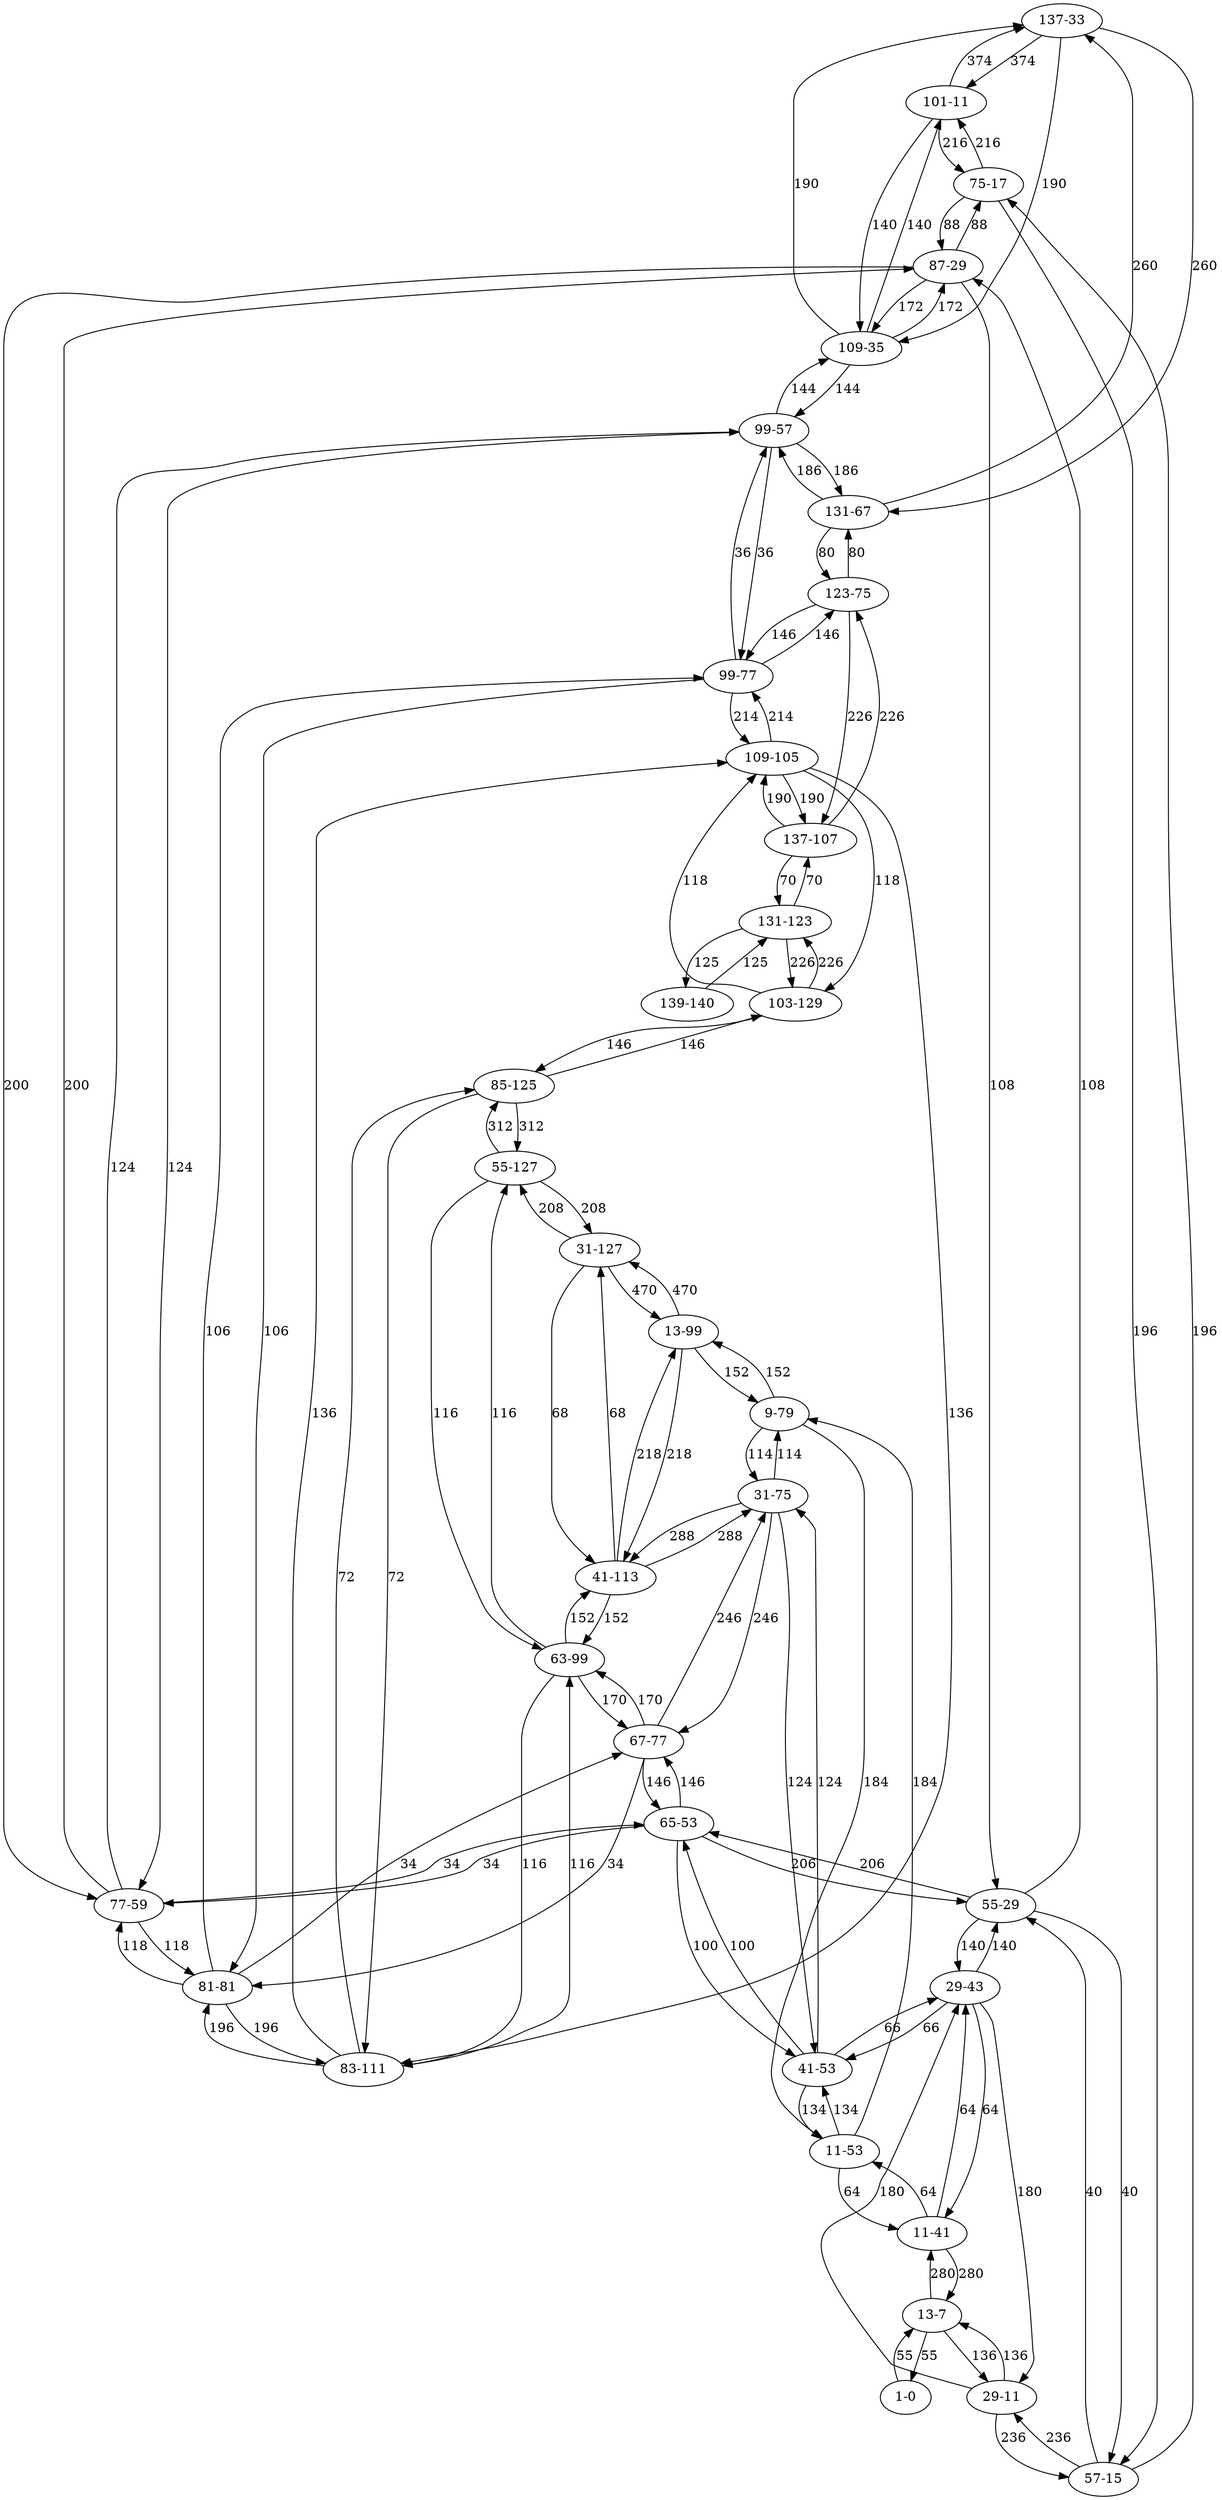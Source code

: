 digraph {
    "137-33" -> "101-11" [label="374"]
    "137-33" -> "131-67" [label="260"]
    "137-33" -> "109-35" [label="190"]
    "131-67" -> "123-75" [label="80"]
    "131-67" -> "99-57" [label="186"]
    "131-67" -> "137-33" [label="260"]
    "131-123" -> "139-140" [label="125"]
    "131-123" -> "137-107" [label="70"]
    "131-123" -> "103-129" [label="226"]
    "55-29" -> "65-53" [label="206"]
    "55-29" -> "57-15" [label="40"]
    "55-29" -> "87-29" [label="108"]
    "55-29" -> "29-43" [label="140"]
    "9-79" -> "31-75" [label="114"]
    "9-79" -> "13-99" [label="152"]
    "9-79" -> "11-53" [label="184"]
    "109-35" -> "101-11" [label="140"]
    "109-35" -> "137-33" [label="190"]
    "109-35" -> "99-57" [label="144"]
    "109-35" -> "87-29" [label="172"]
    "99-57" -> "77-59" [label="124"]
    "99-57" -> "109-35" [label="144"]
    "99-57" -> "99-77" [label="36"]
    "99-57" -> "131-67" [label="186"]
    "77-59" -> "87-29" [label="200"]
    "77-59" -> "99-57" [label="124"]
    "77-59" -> "65-53" [label="34"]
    "77-59" -> "81-81" [label="118"]
    "81-81" -> "67-77" [label="34"]
    "81-81" -> "77-59" [label="118"]
    "81-81" -> "99-77" [label="106"]
    "81-81" -> "83-111" [label="196"]
    "101-11" -> "75-17" [label="216"]
    "101-11" -> "137-33" [label="374"]
    "101-11" -> "109-35" [label="140"]
    "13-7" -> "1-0" [label="55"]
    "13-7" -> "11-41" [label="280"]
    "13-7" -> "29-11" [label="136"]
    "123-75" -> "137-107" [label="226"]
    "123-75" -> "99-77" [label="146"]
    "123-75" -> "131-67" [label="80"]
    "41-53" -> "11-53" [label="134"]
    "41-53" -> "31-75" [label="124"]
    "41-53" -> "65-53" [label="100"]
    "41-53" -> "29-43" [label="66"]
    "139-140" -> "131-123" [label="125"]
    "85-125" -> "103-129" [label="146"]
    "85-125" -> "55-127" [label="312"]
    "85-125" -> "83-111" [label="72"]
    "31-75" -> "41-53" [label="124"]
    "31-75" -> "41-113" [label="288"]
    "31-75" -> "9-79" [label="114"]
    "31-75" -> "67-77" [label="246"]
    "63-99" -> "55-127" [label="116"]
    "63-99" -> "83-111" [label="116"]
    "63-99" -> "41-113" [label="152"]
    "63-99" -> "67-77" [label="170"]
    "57-15" -> "55-29" [label="40"]
    "57-15" -> "75-17" [label="196"]
    "57-15" -> "29-11" [label="236"]
    "65-53" -> "67-77" [label="146"]
    "65-53" -> "41-53" [label="100"]
    "65-53" -> "77-59" [label="34"]
    "65-53" -> "55-29" [label="206"]
    "103-129" -> "131-123" [label="226"]
    "103-129" -> "85-125" [label="146"]
    "103-129" -> "109-105" [label="118"]
    "41-113" -> "63-99" [label="152"]
    "41-113" -> "31-127" [label="68"]
    "41-113" -> "31-75" [label="288"]
    "41-113" -> "13-99" [label="218"]
    "1-0" -> "13-7" [label="55"]
    "11-41" -> "11-53" [label="64"]
    "11-41" -> "29-43" [label="64"]
    "11-41" -> "13-7" [label="280"]
    "137-107" -> "109-105" [label="190"]
    "137-107" -> "131-123" [label="70"]
    "137-107" -> "123-75" [label="226"]
    "11-53" -> "41-53" [label="134"]
    "11-53" -> "9-79" [label="184"]
    "11-53" -> "11-41" [label="64"]
    "87-29" -> "75-17" [label="88"]
    "87-29" -> "109-35" [label="172"]
    "87-29" -> "77-59" [label="200"]
    "87-29" -> "55-29" [label="108"]
    "29-43" -> "29-11" [label="180"]
    "29-43" -> "11-41" [label="64"]
    "29-43" -> "41-53" [label="66"]
    "29-43" -> "55-29" [label="140"]
    "13-99" -> "41-113" [label="218"]
    "13-99" -> "9-79" [label="152"]
    "13-99" -> "31-127" [label="470"]
    "83-111" -> "85-125" [label="72"]
    "83-111" -> "81-81" [label="196"]
    "83-111" -> "63-99" [label="116"]
    "83-111" -> "109-105" [label="136"]
    "109-105" -> "103-129" [label="118"]
    "109-105" -> "137-107" [label="190"]
    "109-105" -> "99-77" [label="214"]
    "109-105" -> "83-111" [label="136"]
    "75-17" -> "87-29" [label="88"]
    "75-17" -> "57-15" [label="196"]
    "75-17" -> "101-11" [label="216"]
    "29-11" -> "13-7" [label="136"]
    "29-11" -> "57-15" [label="236"]
    "29-11" -> "29-43" [label="180"]
    "67-77" -> "31-75" [label="246"]
    "67-77" -> "81-81" [label="34"]
    "67-77" -> "65-53" [label="146"]
    "67-77" -> "63-99" [label="170"]
    "99-77" -> "99-57" [label="36"]
    "99-77" -> "109-105" [label="214"]
    "99-77" -> "123-75" [label="146"]
    "99-77" -> "81-81" [label="106"]
    "55-127" -> "85-125" [label="312"]
    "55-127" -> "31-127" [label="208"]
    "55-127" -> "63-99" [label="116"]
    "31-127" -> "13-99" [label="470"]
    "31-127" -> "41-113" [label="68"]
    "31-127" -> "55-127" [label="208"]
}